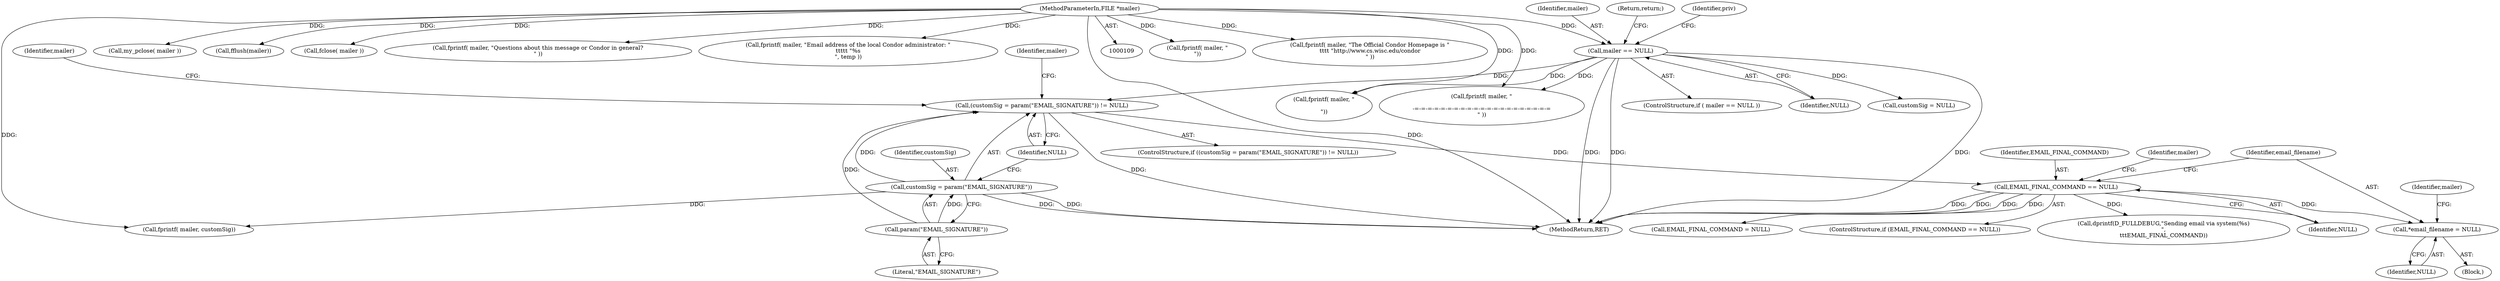 digraph "0_htcondor_5e5571d1a431eb3c61977b6dd6ec90186ef79867_12@pointer" {
"1000195" [label="(Call,*email_filename = NULL)"];
"1000186" [label="(Call,EMAIL_FINAL_COMMAND == NULL)"];
"1000129" [label="(Call,(customSig = param(\"EMAIL_SIGNATURE\")) != NULL)"];
"1000130" [label="(Call,customSig = param(\"EMAIL_SIGNATURE\"))"];
"1000132" [label="(Call,param(\"EMAIL_SIGNATURE\"))"];
"1000117" [label="(Call,mailer == NULL)"];
"1000110" [label="(MethodParameterIn,FILE *mailer)"];
"1000150" [label="(Identifier,mailer)"];
"1000117" [label="(Call,mailer == NULL)"];
"1000186" [label="(Call,EMAIL_FINAL_COMMAND == NULL)"];
"1000230" [label="(Call,EMAIL_FINAL_COMMAND = NULL)"];
"1000142" [label="(Call,fprintf( mailer, \"\n\"))"];
"1000116" [label="(ControlStructure,if ( mailer == NULL ))"];
"1000118" [label="(Identifier,mailer)"];
"1000176" [label="(Call,fprintf( mailer, \"The Official Condor Homepage is \"\n\t\t\t\t \"http://www.cs.wisc.edu/condor\n\" ))"];
"1000128" [label="(ControlStructure,if ((customSig = param(\"EMAIL_SIGNATURE\")) != NULL))"];
"1000119" [label="(Identifier,NULL)"];
"1000136" [label="(Call,fprintf( mailer, \"\n\n\"))"];
"1000191" [label="(Identifier,mailer)"];
"1000133" [label="(Literal,\"EMAIL_SIGNATURE\")"];
"1000139" [label="(Call,fprintf( mailer, customSig))"];
"1000121" [label="(Return,return;)"];
"1000110" [label="(MethodParameterIn,FILE *mailer)"];
"1000131" [label="(Identifier,customSig)"];
"1000134" [label="(Identifier,NULL)"];
"1000190" [label="(Call,my_pclose( mailer ))"];
"1000130" [label="(Call,customSig = param(\"EMAIL_SIGNATURE\"))"];
"1000137" [label="(Identifier,mailer)"];
"1000193" [label="(Block,)"];
"1000185" [label="(ControlStructure,if (EMAIL_FINAL_COMMAND == NULL))"];
"1000125" [label="(Call,customSig = NULL)"];
"1000200" [label="(Call,dprintf(D_FULLDEBUG,\"Sending email via system(%s)\n\",\n\t\t\tEMAIL_FINAL_COMMAND))"];
"1000197" [label="(Identifier,NULL)"];
"1000179" [label="(Call,fflush(mailer))"];
"1000198" [label="(Call,fclose( mailer ))"];
"1000195" [label="(Call,*email_filename = NULL)"];
"1000152" [label="(Call,fprintf( mailer, \"Questions about this message or Condor in general?\n\" ))"];
"1000170" [label="(Call,fprintf( mailer, \"Email address of the local Condor administrator: \"\n\t\t\t\t\t \"%s\n\", temp ))"];
"1000199" [label="(Identifier,mailer)"];
"1000196" [label="(Identifier,email_filename)"];
"1000123" [label="(Identifier,priv)"];
"1000149" [label="(Call,fprintf( mailer, \"\n\n-=-=-=-=-=-=-=-=-=-=-=-=-=-=-=-=-=-=-=-=-=\n\" ))"];
"1000187" [label="(Identifier,EMAIL_FINAL_COMMAND)"];
"1000237" [label="(MethodReturn,RET)"];
"1000129" [label="(Call,(customSig = param(\"EMAIL_SIGNATURE\")) != NULL)"];
"1000188" [label="(Identifier,NULL)"];
"1000132" [label="(Call,param(\"EMAIL_SIGNATURE\"))"];
"1000195" -> "1000193"  [label="AST: "];
"1000195" -> "1000197"  [label="CFG: "];
"1000196" -> "1000195"  [label="AST: "];
"1000197" -> "1000195"  [label="AST: "];
"1000199" -> "1000195"  [label="CFG: "];
"1000186" -> "1000195"  [label="DDG: "];
"1000186" -> "1000185"  [label="AST: "];
"1000186" -> "1000188"  [label="CFG: "];
"1000187" -> "1000186"  [label="AST: "];
"1000188" -> "1000186"  [label="AST: "];
"1000191" -> "1000186"  [label="CFG: "];
"1000196" -> "1000186"  [label="CFG: "];
"1000186" -> "1000237"  [label="DDG: "];
"1000186" -> "1000237"  [label="DDG: "];
"1000186" -> "1000237"  [label="DDG: "];
"1000129" -> "1000186"  [label="DDG: "];
"1000186" -> "1000200"  [label="DDG: "];
"1000186" -> "1000230"  [label="DDG: "];
"1000129" -> "1000128"  [label="AST: "];
"1000129" -> "1000134"  [label="CFG: "];
"1000130" -> "1000129"  [label="AST: "];
"1000134" -> "1000129"  [label="AST: "];
"1000137" -> "1000129"  [label="CFG: "];
"1000150" -> "1000129"  [label="CFG: "];
"1000129" -> "1000237"  [label="DDG: "];
"1000130" -> "1000129"  [label="DDG: "];
"1000132" -> "1000129"  [label="DDG: "];
"1000117" -> "1000129"  [label="DDG: "];
"1000130" -> "1000132"  [label="CFG: "];
"1000131" -> "1000130"  [label="AST: "];
"1000132" -> "1000130"  [label="AST: "];
"1000134" -> "1000130"  [label="CFG: "];
"1000130" -> "1000237"  [label="DDG: "];
"1000130" -> "1000237"  [label="DDG: "];
"1000132" -> "1000130"  [label="DDG: "];
"1000130" -> "1000139"  [label="DDG: "];
"1000132" -> "1000133"  [label="CFG: "];
"1000133" -> "1000132"  [label="AST: "];
"1000117" -> "1000116"  [label="AST: "];
"1000117" -> "1000119"  [label="CFG: "];
"1000118" -> "1000117"  [label="AST: "];
"1000119" -> "1000117"  [label="AST: "];
"1000121" -> "1000117"  [label="CFG: "];
"1000123" -> "1000117"  [label="CFG: "];
"1000117" -> "1000237"  [label="DDG: "];
"1000117" -> "1000237"  [label="DDG: "];
"1000117" -> "1000237"  [label="DDG: "];
"1000110" -> "1000117"  [label="DDG: "];
"1000117" -> "1000125"  [label="DDG: "];
"1000117" -> "1000136"  [label="DDG: "];
"1000117" -> "1000149"  [label="DDG: "];
"1000110" -> "1000109"  [label="AST: "];
"1000110" -> "1000237"  [label="DDG: "];
"1000110" -> "1000136"  [label="DDG: "];
"1000110" -> "1000139"  [label="DDG: "];
"1000110" -> "1000142"  [label="DDG: "];
"1000110" -> "1000149"  [label="DDG: "];
"1000110" -> "1000152"  [label="DDG: "];
"1000110" -> "1000170"  [label="DDG: "];
"1000110" -> "1000176"  [label="DDG: "];
"1000110" -> "1000179"  [label="DDG: "];
"1000110" -> "1000190"  [label="DDG: "];
"1000110" -> "1000198"  [label="DDG: "];
}
